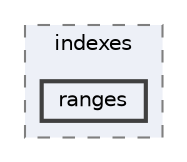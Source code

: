 digraph "/home/jam/Research/IRES-2025/dev/src/llm-scripts/testing/hypothesis-testing/hyp-env/lib/python3.12/site-packages/pandas/tests/indexes/ranges"
{
 // LATEX_PDF_SIZE
  bgcolor="transparent";
  edge [fontname=Helvetica,fontsize=10,labelfontname=Helvetica,labelfontsize=10];
  node [fontname=Helvetica,fontsize=10,shape=box,height=0.2,width=0.4];
  compound=true
  subgraph clusterdir_e08fdec5df0bd390b28873e33ccbb59c {
    graph [ bgcolor="#edf0f7", pencolor="grey50", label="indexes", fontname=Helvetica,fontsize=10 style="filled,dashed", URL="dir_e08fdec5df0bd390b28873e33ccbb59c.html",tooltip=""]
  dir_cd739614307de196e24e7aea3f3b7f45 [label="ranges", fillcolor="#edf0f7", color="grey25", style="filled,bold", URL="dir_cd739614307de196e24e7aea3f3b7f45.html",tooltip=""];
  }
}
